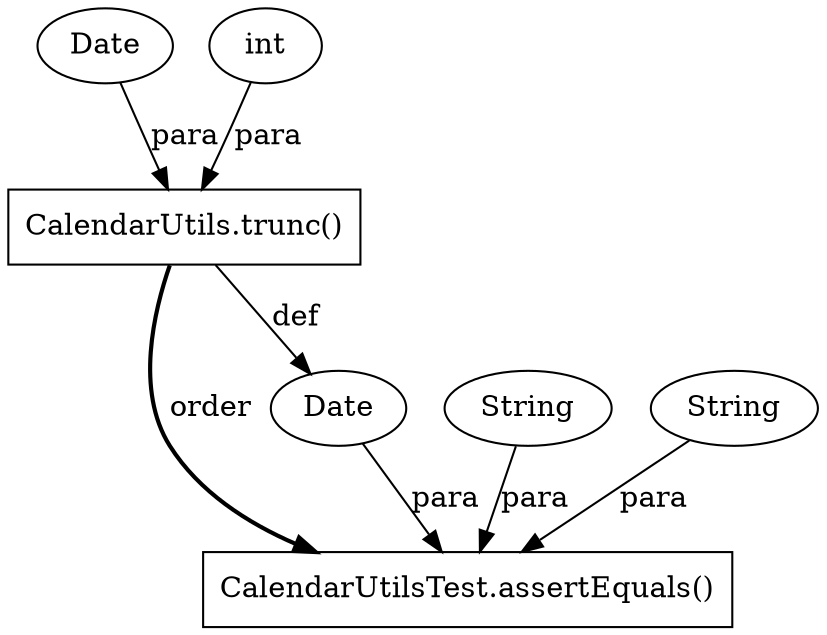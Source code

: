 digraph "AUG" {

  1 [ label="CalendarUtilsTest.assertEquals()" shape="box" ];
  2 [ label="Date" shape="ellipse" ];
  3 [ label="CalendarUtils.trunc()" shape="box" ];
  4 [ label="String" shape="ellipse" ];
  5 [ label="String" shape="ellipse" ];
  6 [ label="Date" shape="ellipse" ];
  7 [ label="int" shape="ellipse" ];
  3 -> 1 [ label="order" style="bold" ];
  4 -> 1 [ label="para" style="solid" ];
  2 -> 1 [ label="para" style="solid" ];
  5 -> 1 [ label="para" style="solid" ];
  3 -> 2 [ label="def" style="solid" ];
  6 -> 3 [ label="para" style="solid" ];
  7 -> 3 [ label="para" style="solid" ];
}
